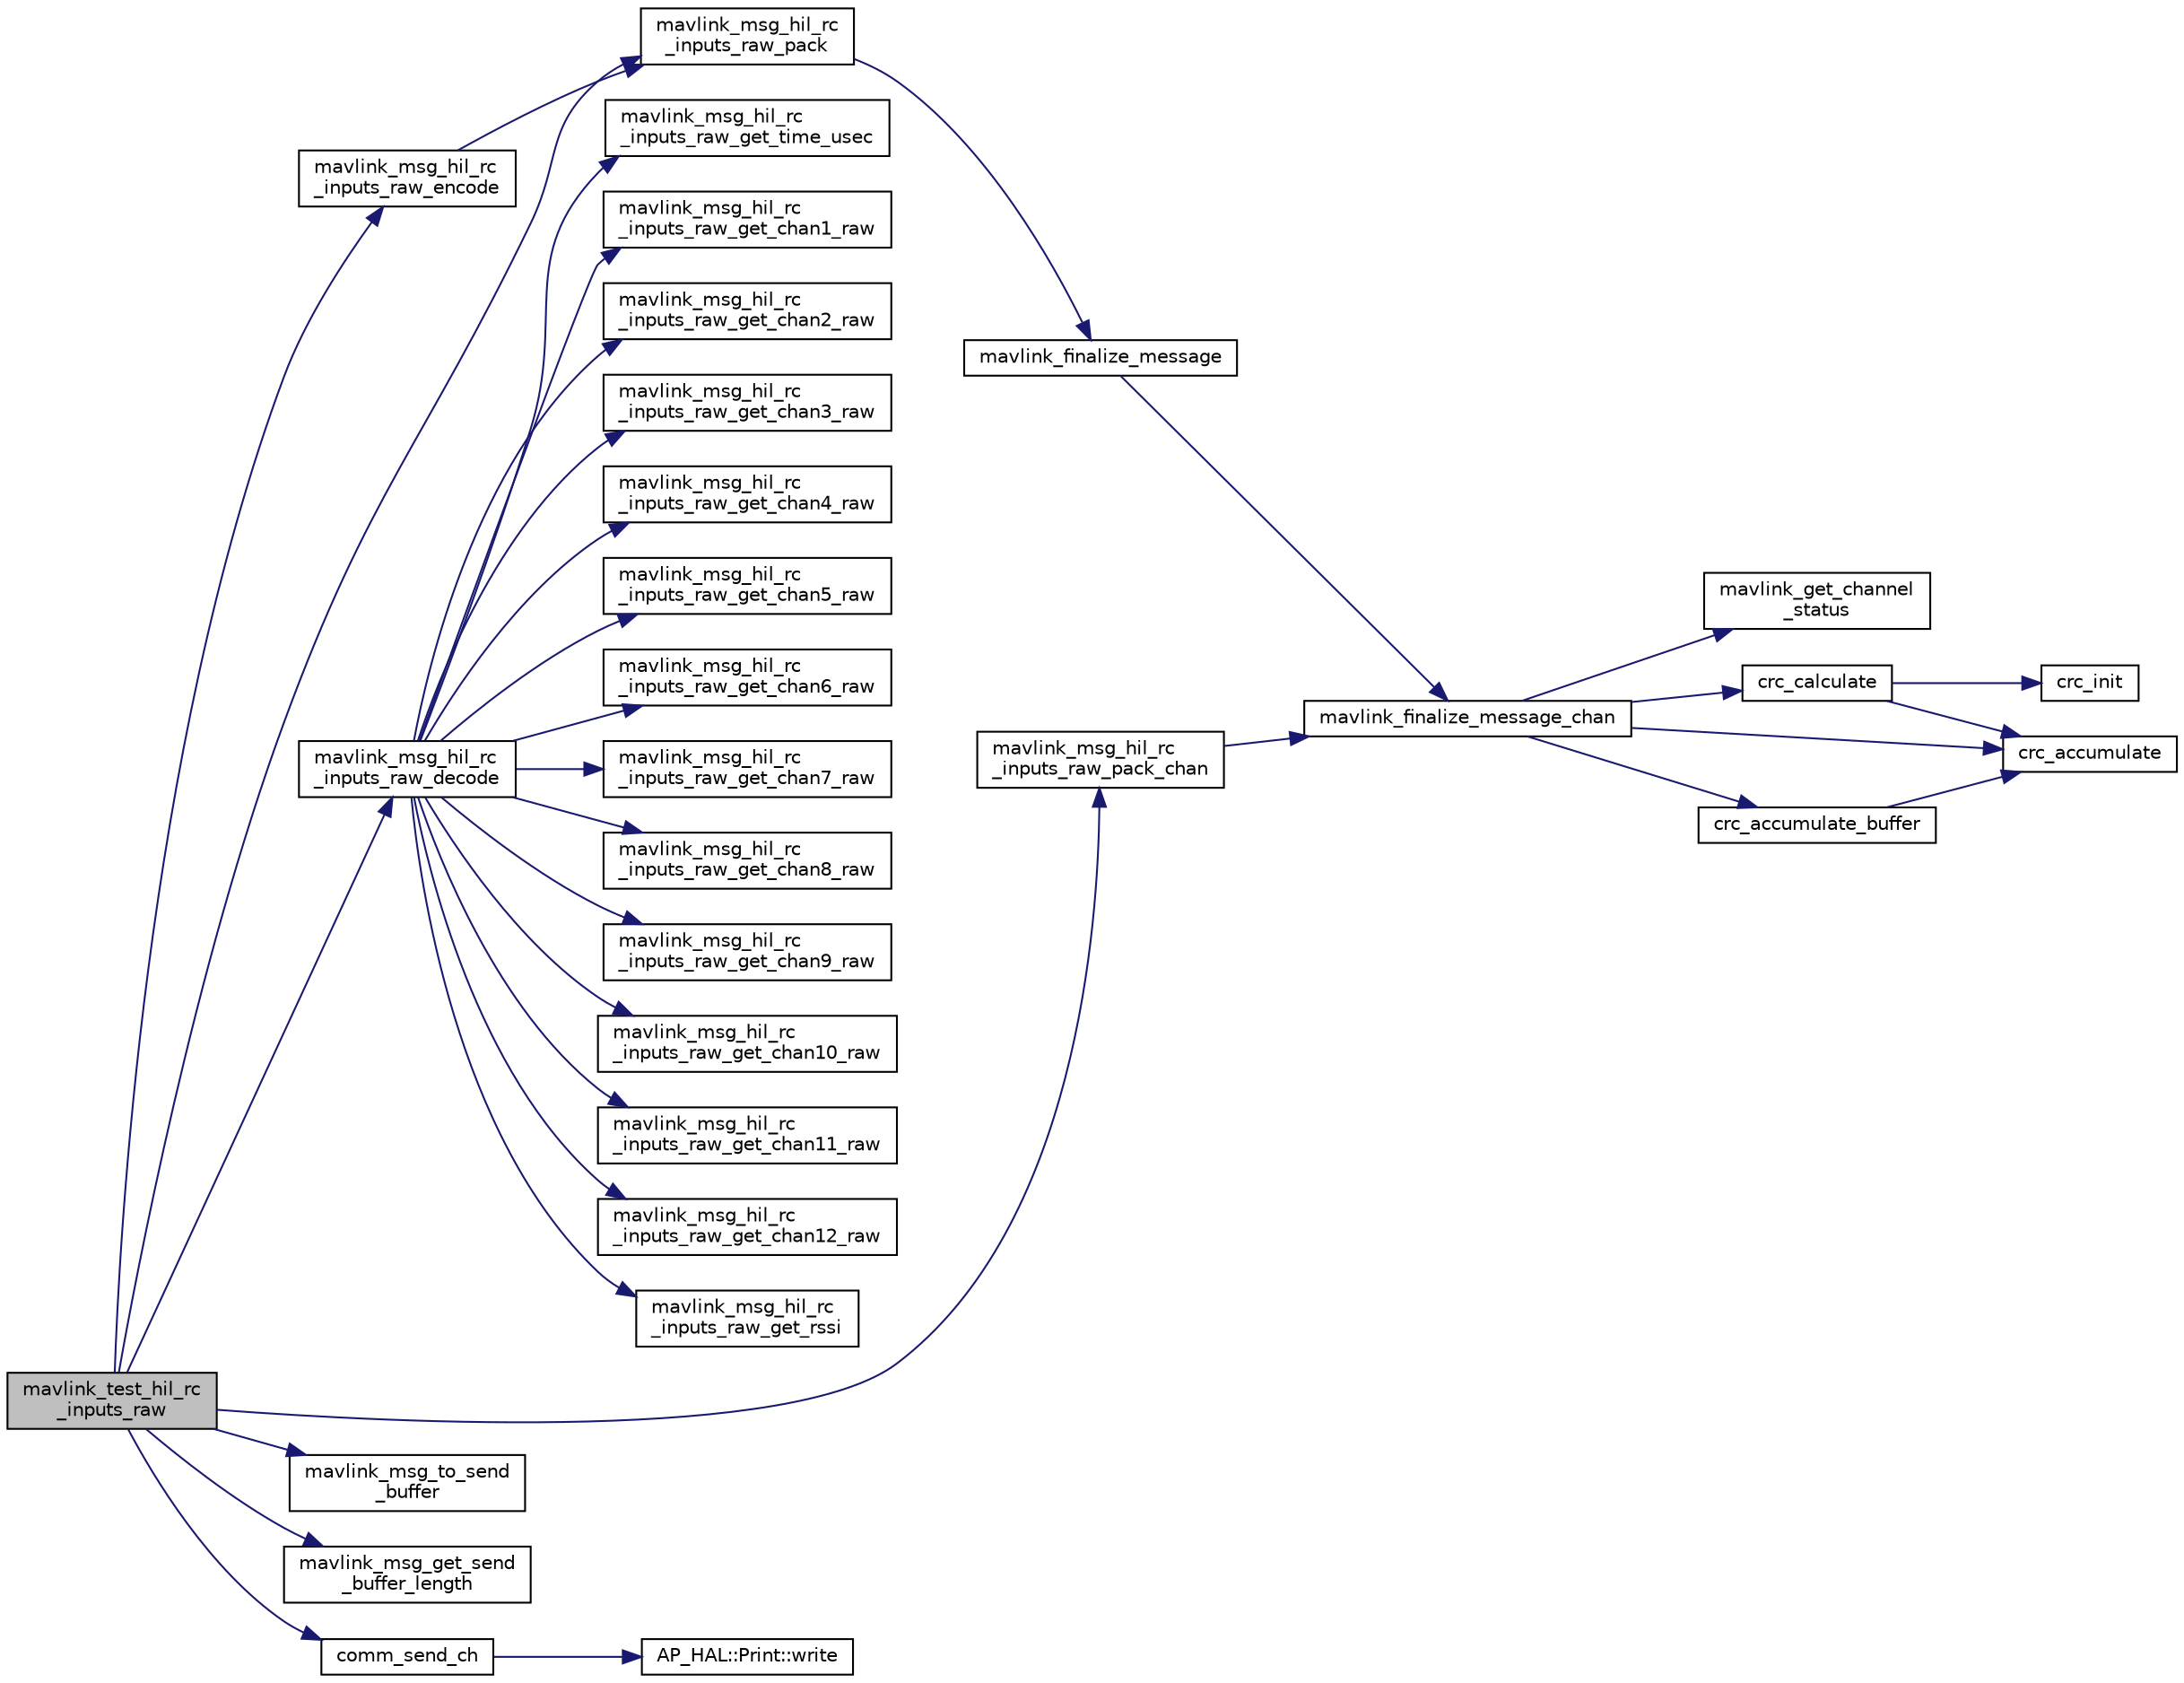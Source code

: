 digraph "mavlink_test_hil_rc_inputs_raw"
{
 // INTERACTIVE_SVG=YES
  edge [fontname="Helvetica",fontsize="10",labelfontname="Helvetica",labelfontsize="10"];
  node [fontname="Helvetica",fontsize="10",shape=record];
  rankdir="LR";
  Node1 [label="mavlink_test_hil_rc\l_inputs_raw",height=0.2,width=0.4,color="black", fillcolor="grey75", style="filled", fontcolor="black"];
  Node1 -> Node2 [color="midnightblue",fontsize="10",style="solid",fontname="Helvetica"];
  Node2 [label="mavlink_msg_hil_rc\l_inputs_raw_encode",height=0.2,width=0.4,color="black", fillcolor="white", style="filled",URL="$mavlink__msg__hil__rc__inputs__raw_8h.html#a0192298105a8c91dbac1b913f119cfe7",tooltip="Encode a hil_rc_inputs_raw struct. "];
  Node2 -> Node3 [color="midnightblue",fontsize="10",style="solid",fontname="Helvetica"];
  Node3 [label="mavlink_msg_hil_rc\l_inputs_raw_pack",height=0.2,width=0.4,color="black", fillcolor="white", style="filled",URL="$mavlink__msg__hil__rc__inputs__raw_8h.html#a290a6171a37dfc3e54c100cb4fd574ca",tooltip="Pack a hil_rc_inputs_raw message. "];
  Node3 -> Node4 [color="midnightblue",fontsize="10",style="solid",fontname="Helvetica"];
  Node4 [label="mavlink_finalize_message",height=0.2,width=0.4,color="black", fillcolor="white", style="filled",URL="$mavlink__helpers_8h.html#af3bea083c5ec83f5b6570b2bd4a817d0",tooltip="Finalize a MAVLink message with MAVLINK_COMM_0 as default channel. "];
  Node4 -> Node5 [color="midnightblue",fontsize="10",style="solid",fontname="Helvetica"];
  Node5 [label="mavlink_finalize_message_chan",height=0.2,width=0.4,color="black", fillcolor="white", style="filled",URL="$mavlink__helpers_8h.html#aa66131138fc02101dcc73b4b556ab422",tooltip="Finalize a MAVLink message with channel assignment. "];
  Node5 -> Node6 [color="midnightblue",fontsize="10",style="solid",fontname="Helvetica"];
  Node6 [label="mavlink_get_channel\l_status",height=0.2,width=0.4,color="black", fillcolor="white", style="filled",URL="$mavlink__helpers_8h.html#ac006d308067f48514ca5c0cf0b046c28"];
  Node5 -> Node7 [color="midnightblue",fontsize="10",style="solid",fontname="Helvetica"];
  Node7 [label="crc_calculate",height=0.2,width=0.4,color="black", fillcolor="white", style="filled",URL="$checksum_8h.html#ab4264eb7b9e22aabb5cc3191bce35f4c",tooltip="Calculates the X.25 checksum on a byte buffer. "];
  Node7 -> Node8 [color="midnightblue",fontsize="10",style="solid",fontname="Helvetica"];
  Node8 [label="crc_init",height=0.2,width=0.4,color="black", fillcolor="white", style="filled",URL="$checksum_8h.html#aee738f6e20d31b027afdd966c79befae",tooltip="Initiliaze the buffer for the X.25 CRC. "];
  Node7 -> Node9 [color="midnightblue",fontsize="10",style="solid",fontname="Helvetica"];
  Node9 [label="crc_accumulate",height=0.2,width=0.4,color="black", fillcolor="white", style="filled",URL="$checksum_8h.html#ade2bbc31cd3b5b6d839556f56de61957",tooltip="Accumulate the X.25 CRC by adding one char at a time. "];
  Node5 -> Node10 [color="midnightblue",fontsize="10",style="solid",fontname="Helvetica"];
  Node10 [label="crc_accumulate_buffer",height=0.2,width=0.4,color="black", fillcolor="white", style="filled",URL="$checksum_8h.html#abcbaa800e8fcbcdf9bb48168657fbefd",tooltip="Accumulate the X.25 CRC by adding an array of bytes. "];
  Node10 -> Node9 [color="midnightblue",fontsize="10",style="solid",fontname="Helvetica"];
  Node5 -> Node9 [color="midnightblue",fontsize="10",style="solid",fontname="Helvetica"];
  Node1 -> Node11 [color="midnightblue",fontsize="10",style="solid",fontname="Helvetica"];
  Node11 [label="mavlink_msg_hil_rc\l_inputs_raw_decode",height=0.2,width=0.4,color="black", fillcolor="white", style="filled",URL="$mavlink__msg__hil__rc__inputs__raw_8h.html#aaac5bc4ab1b4f27f928f8937fd388f87",tooltip="Decode a hil_rc_inputs_raw message into a struct. "];
  Node11 -> Node12 [color="midnightblue",fontsize="10",style="solid",fontname="Helvetica"];
  Node12 [label="mavlink_msg_hil_rc\l_inputs_raw_get_time_usec",height=0.2,width=0.4,color="black", fillcolor="white", style="filled",URL="$mavlink__msg__hil__rc__inputs__raw_8h.html#aa1441ac96d90bf4d0b37c754f41eb726",tooltip="Send a hil_rc_inputs_raw message. "];
  Node11 -> Node13 [color="midnightblue",fontsize="10",style="solid",fontname="Helvetica"];
  Node13 [label="mavlink_msg_hil_rc\l_inputs_raw_get_chan1_raw",height=0.2,width=0.4,color="black", fillcolor="white", style="filled",URL="$mavlink__msg__hil__rc__inputs__raw_8h.html#a29b4fd1496ff568c51df24c0f045c74b",tooltip="Get field chan1_raw from hil_rc_inputs_raw message. "];
  Node11 -> Node14 [color="midnightblue",fontsize="10",style="solid",fontname="Helvetica"];
  Node14 [label="mavlink_msg_hil_rc\l_inputs_raw_get_chan2_raw",height=0.2,width=0.4,color="black", fillcolor="white", style="filled",URL="$mavlink__msg__hil__rc__inputs__raw_8h.html#a9b2f9eb02caf01999b016d7f2fde5cef",tooltip="Get field chan2_raw from hil_rc_inputs_raw message. "];
  Node11 -> Node15 [color="midnightblue",fontsize="10",style="solid",fontname="Helvetica"];
  Node15 [label="mavlink_msg_hil_rc\l_inputs_raw_get_chan3_raw",height=0.2,width=0.4,color="black", fillcolor="white", style="filled",URL="$mavlink__msg__hil__rc__inputs__raw_8h.html#a288c9ec68abc7436d3f24a7542e0b2af",tooltip="Get field chan3_raw from hil_rc_inputs_raw message. "];
  Node11 -> Node16 [color="midnightblue",fontsize="10",style="solid",fontname="Helvetica"];
  Node16 [label="mavlink_msg_hil_rc\l_inputs_raw_get_chan4_raw",height=0.2,width=0.4,color="black", fillcolor="white", style="filled",URL="$mavlink__msg__hil__rc__inputs__raw_8h.html#ad335798f0840eb5e22ebb3430e689f0f",tooltip="Get field chan4_raw from hil_rc_inputs_raw message. "];
  Node11 -> Node17 [color="midnightblue",fontsize="10",style="solid",fontname="Helvetica"];
  Node17 [label="mavlink_msg_hil_rc\l_inputs_raw_get_chan5_raw",height=0.2,width=0.4,color="black", fillcolor="white", style="filled",URL="$mavlink__msg__hil__rc__inputs__raw_8h.html#adfeed34242bbb212ff75d19a41f23e49",tooltip="Get field chan5_raw from hil_rc_inputs_raw message. "];
  Node11 -> Node18 [color="midnightblue",fontsize="10",style="solid",fontname="Helvetica"];
  Node18 [label="mavlink_msg_hil_rc\l_inputs_raw_get_chan6_raw",height=0.2,width=0.4,color="black", fillcolor="white", style="filled",URL="$mavlink__msg__hil__rc__inputs__raw_8h.html#a97f2446aa565f9aaf44eb76ce99e482c",tooltip="Get field chan6_raw from hil_rc_inputs_raw message. "];
  Node11 -> Node19 [color="midnightblue",fontsize="10",style="solid",fontname="Helvetica"];
  Node19 [label="mavlink_msg_hil_rc\l_inputs_raw_get_chan7_raw",height=0.2,width=0.4,color="black", fillcolor="white", style="filled",URL="$mavlink__msg__hil__rc__inputs__raw_8h.html#a574781b743e0ade6d731bdd84cef7aaf",tooltip="Get field chan7_raw from hil_rc_inputs_raw message. "];
  Node11 -> Node20 [color="midnightblue",fontsize="10",style="solid",fontname="Helvetica"];
  Node20 [label="mavlink_msg_hil_rc\l_inputs_raw_get_chan8_raw",height=0.2,width=0.4,color="black", fillcolor="white", style="filled",URL="$mavlink__msg__hil__rc__inputs__raw_8h.html#aa426b9fedd727d51fe1ad6ba0597dee7",tooltip="Get field chan8_raw from hil_rc_inputs_raw message. "];
  Node11 -> Node21 [color="midnightblue",fontsize="10",style="solid",fontname="Helvetica"];
  Node21 [label="mavlink_msg_hil_rc\l_inputs_raw_get_chan9_raw",height=0.2,width=0.4,color="black", fillcolor="white", style="filled",URL="$mavlink__msg__hil__rc__inputs__raw_8h.html#a675069e865fd3b780cb349d5692e47e7",tooltip="Get field chan9_raw from hil_rc_inputs_raw message. "];
  Node11 -> Node22 [color="midnightblue",fontsize="10",style="solid",fontname="Helvetica"];
  Node22 [label="mavlink_msg_hil_rc\l_inputs_raw_get_chan10_raw",height=0.2,width=0.4,color="black", fillcolor="white", style="filled",URL="$mavlink__msg__hil__rc__inputs__raw_8h.html#ab8f02bd52aa5f9d2a544aa38879dd5da",tooltip="Get field chan10_raw from hil_rc_inputs_raw message. "];
  Node11 -> Node23 [color="midnightblue",fontsize="10",style="solid",fontname="Helvetica"];
  Node23 [label="mavlink_msg_hil_rc\l_inputs_raw_get_chan11_raw",height=0.2,width=0.4,color="black", fillcolor="white", style="filled",URL="$mavlink__msg__hil__rc__inputs__raw_8h.html#ac9f7c7a03393d25336973aa6eb7f9010",tooltip="Get field chan11_raw from hil_rc_inputs_raw message. "];
  Node11 -> Node24 [color="midnightblue",fontsize="10",style="solid",fontname="Helvetica"];
  Node24 [label="mavlink_msg_hil_rc\l_inputs_raw_get_chan12_raw",height=0.2,width=0.4,color="black", fillcolor="white", style="filled",URL="$mavlink__msg__hil__rc__inputs__raw_8h.html#afa8f8cc7e97b6ba4e6ddf28e634350ef",tooltip="Get field chan12_raw from hil_rc_inputs_raw message. "];
  Node11 -> Node25 [color="midnightblue",fontsize="10",style="solid",fontname="Helvetica"];
  Node25 [label="mavlink_msg_hil_rc\l_inputs_raw_get_rssi",height=0.2,width=0.4,color="black", fillcolor="white", style="filled",URL="$mavlink__msg__hil__rc__inputs__raw_8h.html#a42ee562ae2a19ecd2ab5b5947bab79d0",tooltip="Get field rssi from hil_rc_inputs_raw message. "];
  Node1 -> Node3 [color="midnightblue",fontsize="10",style="solid",fontname="Helvetica"];
  Node1 -> Node26 [color="midnightblue",fontsize="10",style="solid",fontname="Helvetica"];
  Node26 [label="mavlink_msg_hil_rc\l_inputs_raw_pack_chan",height=0.2,width=0.4,color="black", fillcolor="white", style="filled",URL="$mavlink__msg__hil__rc__inputs__raw_8h.html#afcb12c2086d511d90a1275d6ec74203e",tooltip="Pack a hil_rc_inputs_raw message on a channel. "];
  Node26 -> Node5 [color="midnightblue",fontsize="10",style="solid",fontname="Helvetica"];
  Node1 -> Node27 [color="midnightblue",fontsize="10",style="solid",fontname="Helvetica"];
  Node27 [label="mavlink_msg_to_send\l_buffer",height=0.2,width=0.4,color="black", fillcolor="white", style="filled",URL="$mavlink__helpers_8h.html#afea0a9befa84822fd62c2899ea0d849e",tooltip="Pack a message to send it over a serial byte stream. "];
  Node1 -> Node28 [color="midnightblue",fontsize="10",style="solid",fontname="Helvetica"];
  Node28 [label="mavlink_msg_get_send\l_buffer_length",height=0.2,width=0.4,color="black", fillcolor="white", style="filled",URL="$protocol_8h.html#aa86c08f27aabb7a2e12a67f189f590c8",tooltip="Get the required buffer size for this message. "];
  Node1 -> Node29 [color="midnightblue",fontsize="10",style="solid",fontname="Helvetica"];
  Node29 [label="comm_send_ch",height=0.2,width=0.4,color="black", fillcolor="white", style="filled",URL="$GCS__MAVLink_8h.html#ab753873a1ee10adedd0ce246311468f8"];
  Node29 -> Node30 [color="midnightblue",fontsize="10",style="solid",fontname="Helvetica"];
  Node30 [label="AP_HAL::Print::write",height=0.2,width=0.4,color="black", fillcolor="white", style="filled",URL="$classAP__HAL_1_1Print.html#acc65391952a43334f8f5c9bef341f501"];
}
